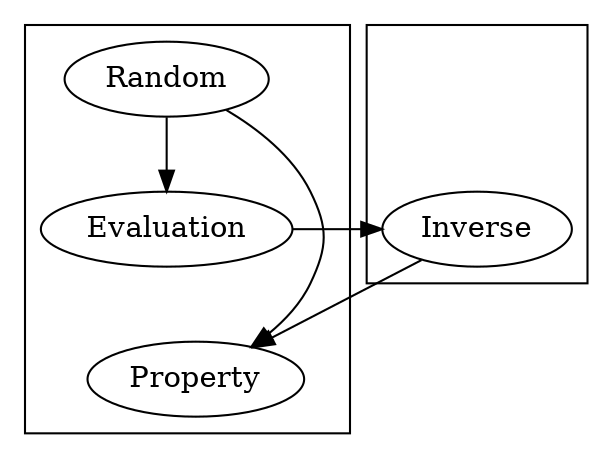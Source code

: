 digraph {
    subgraph cluster_0 {
        Input[label="Random" class="disabled"]
        Evaluation[class="disabled"]
        Analysis[label="Property"]
    }

    subgraph cluster_1 {
        Invis[style=invis]
        Inverse[class="disabled"]
    }

    Input -> Invis[constraint=false style=invis]
    Invis -> Inverse[style=invis]

    Input -> Evaluation[class="disabled"]
    Evaluation -> Analysis[style=invis]
    Evaluation -> Inverse[constraint=false class="disabled"]
    Inverse -> Analysis[class="disabled"]
    Input -> Analysis[constraint=false class="disabled"]
}
